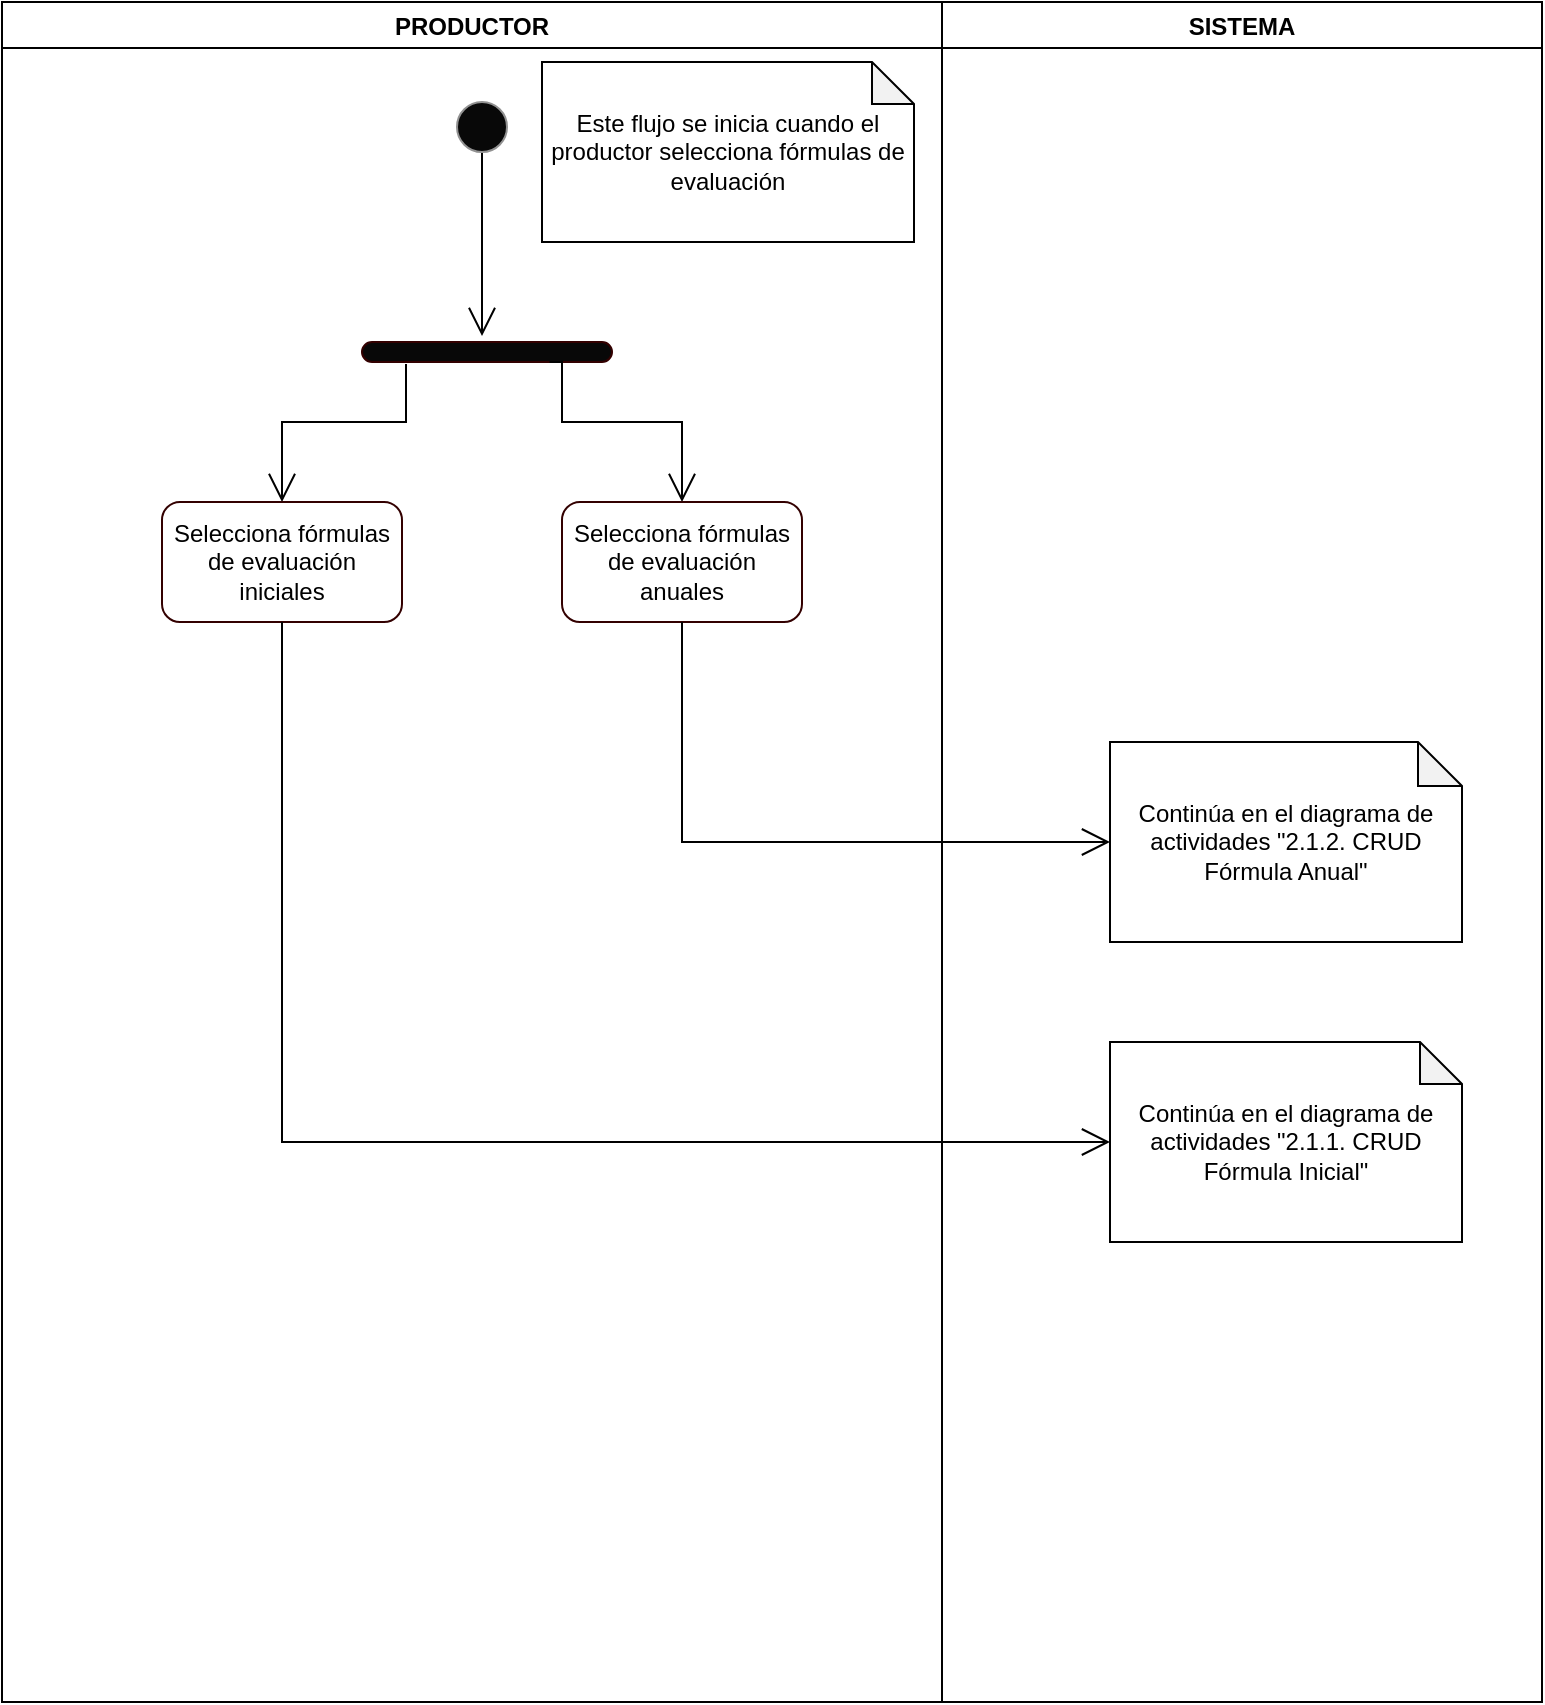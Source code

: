 <mxfile version="13.2.4" type="device"><diagram id="GhrjB7Ys_3LyExJsBIRz" name="Page-1"><mxGraphModel dx="782" dy="6534" grid="1" gridSize="10" guides="1" tooltips="1" connect="1" arrows="1" fold="1" page="1" pageScale="1" pageWidth="827" pageHeight="1169" math="0" shadow="0"><root><mxCell id="0"/><mxCell id="1" parent="0"/><mxCell id="mpp5Yp862WlXNTmVlUe_-2" value="PRODUCTOR" style="swimlane;gradientColor=none;" parent="1" vertex="1"><mxGeometry x="40" y="-5770" width="470" height="850" as="geometry"/></mxCell><mxCell id="mpp5Yp862WlXNTmVlUe_-3" style="edgeStyle=orthogonalEdgeStyle;rounded=0;orthogonalLoop=1;jettySize=auto;html=1;endSize=12;endArrow=open;endFill=0;" parent="mpp5Yp862WlXNTmVlUe_-2" source="mpp5Yp862WlXNTmVlUe_-4" edge="1"><mxGeometry relative="1" as="geometry"><mxPoint x="240" y="167" as="targetPoint"/></mxGeometry></mxCell><mxCell id="mpp5Yp862WlXNTmVlUe_-4" value="" style="ellipse;whiteSpace=wrap;html=1;aspect=fixed;strokeColor=#919191;fillColor=#080808;gradientColor=none;" parent="mpp5Yp862WlXNTmVlUe_-2" vertex="1"><mxGeometry x="227.5" y="50" width="25" height="25" as="geometry"/></mxCell><mxCell id="mpp5Yp862WlXNTmVlUe_-5" value="" style="rounded=1;whiteSpace=wrap;html=1;strokeColor=#330000;fillColor=#080808;gradientColor=none;arcSize=50;" parent="mpp5Yp862WlXNTmVlUe_-2" vertex="1"><mxGeometry x="180" y="170" width="125" height="10" as="geometry"/></mxCell><mxCell id="mpp5Yp862WlXNTmVlUe_-6" style="edgeStyle=orthogonalEdgeStyle;rounded=0;orthogonalLoop=1;jettySize=auto;html=1;exitX=0.5;exitY=0;exitDx=0;exitDy=0;entryX=0.176;entryY=1.1;entryDx=0;entryDy=0;endArrow=none;endFill=0;endSize=12;startArrow=open;startFill=0;targetPerimeterSpacing=0;startSize=12;entryPerimeter=0;" parent="mpp5Yp862WlXNTmVlUe_-2" source="mpp5Yp862WlXNTmVlUe_-7" target="mpp5Yp862WlXNTmVlUe_-5" edge="1"><mxGeometry relative="1" as="geometry"><Array as="points"><mxPoint x="140" y="210"/><mxPoint x="202" y="210"/></Array></mxGeometry></mxCell><mxCell id="mpp5Yp862WlXNTmVlUe_-7" value="Selecciona fórmulas de evaluación iniciales" style="rounded=1;whiteSpace=wrap;html=1;strokeColor=#330000;fillColor=#FFFFFF;gradientColor=none;" parent="mpp5Yp862WlXNTmVlUe_-2" vertex="1"><mxGeometry x="80" y="250" width="120" height="60" as="geometry"/></mxCell><mxCell id="mpp5Yp862WlXNTmVlUe_-9" style="edgeStyle=orthogonalEdgeStyle;rounded=0;orthogonalLoop=1;jettySize=auto;html=1;exitX=0.5;exitY=0;exitDx=0;exitDy=0;startArrow=open;startFill=0;startSize=12;endArrow=none;endFill=0;endSize=12;targetPerimeterSpacing=0;entryX=0.75;entryY=1;entryDx=0;entryDy=0;" parent="mpp5Yp862WlXNTmVlUe_-2" source="mpp5Yp862WlXNTmVlUe_-10" target="mpp5Yp862WlXNTmVlUe_-5" edge="1"><mxGeometry relative="1" as="geometry"><mxPoint x="280" y="190" as="targetPoint"/><Array as="points"><mxPoint x="340" y="210"/><mxPoint x="280" y="210"/><mxPoint x="280" y="180"/></Array></mxGeometry></mxCell><mxCell id="mpp5Yp862WlXNTmVlUe_-10" value="Selecciona fórmulas de evaluación anuales" style="rounded=1;whiteSpace=wrap;html=1;strokeColor=#330000;fillColor=#FFFFFF;gradientColor=none;" parent="mpp5Yp862WlXNTmVlUe_-2" vertex="1"><mxGeometry x="280" y="250" width="120" height="60" as="geometry"/></mxCell><mxCell id="uYMixFAhoBFGq7Sn0y87-1" value="Este flujo se inicia cuando el&lt;br/&gt;productor selecciona fórmulas de&lt;br/&gt;evaluación" style="shape=note;whiteSpace=wrap;html=1;backgroundOutline=1;darkOpacity=0.05;size=21;" parent="mpp5Yp862WlXNTmVlUe_-2" vertex="1"><mxGeometry x="270" y="30" width="186" height="90" as="geometry"/></mxCell><mxCell id="mpp5Yp862WlXNTmVlUe_-38" value="SISTEMA" style="swimlane;gradientColor=none;" parent="1" vertex="1"><mxGeometry x="510" y="-5770" width="300" height="850" as="geometry"/></mxCell><mxCell id="mpp5Yp862WlXNTmVlUe_-75" value="Continúa en el diagrama de actividades &quot;2.1.2. CRUD Fórmula Anual&quot;" style="shape=note;whiteSpace=wrap;html=1;backgroundOutline=1;darkOpacity=0.05;size=22;" parent="mpp5Yp862WlXNTmVlUe_-38" vertex="1"><mxGeometry x="84" y="370" width="176" height="100" as="geometry"/></mxCell><mxCell id="mpp5Yp862WlXNTmVlUe_-73" value="Continúa en el diagrama de actividades &quot;2.1.1. CRUD Fórmula Inicial&quot;" style="shape=note;whiteSpace=wrap;html=1;backgroundOutline=1;darkOpacity=0.05;size=21;" parent="mpp5Yp862WlXNTmVlUe_-38" vertex="1"><mxGeometry x="84" y="520" width="176" height="100" as="geometry"/></mxCell><mxCell id="mpp5Yp862WlXNTmVlUe_-86" style="edgeStyle=orthogonalEdgeStyle;rounded=0;orthogonalLoop=1;jettySize=auto;html=1;exitX=0;exitY=0.5;exitDx=0;exitDy=0;exitPerimeter=0;startArrow=open;startFill=0;startSize=12;sourcePerimeterSpacing=0;endArrow=none;endFill=0;" parent="1" source="mpp5Yp862WlXNTmVlUe_-73" target="mpp5Yp862WlXNTmVlUe_-7" edge="1"><mxGeometry relative="1" as="geometry"><Array as="points"><mxPoint x="180" y="-5200"/></Array></mxGeometry></mxCell><mxCell id="mpp5Yp862WlXNTmVlUe_-88" style="edgeStyle=orthogonalEdgeStyle;rounded=0;orthogonalLoop=1;jettySize=auto;html=1;exitX=0;exitY=0.5;exitDx=0;exitDy=0;exitPerimeter=0;entryX=0.5;entryY=1;entryDx=0;entryDy=0;startArrow=open;startFill=0;startSize=12;sourcePerimeterSpacing=0;endArrow=none;endFill=0;" parent="1" source="mpp5Yp862WlXNTmVlUe_-75" target="mpp5Yp862WlXNTmVlUe_-10" edge="1"><mxGeometry relative="1" as="geometry"/></mxCell></root></mxGraphModel></diagram></mxfile>